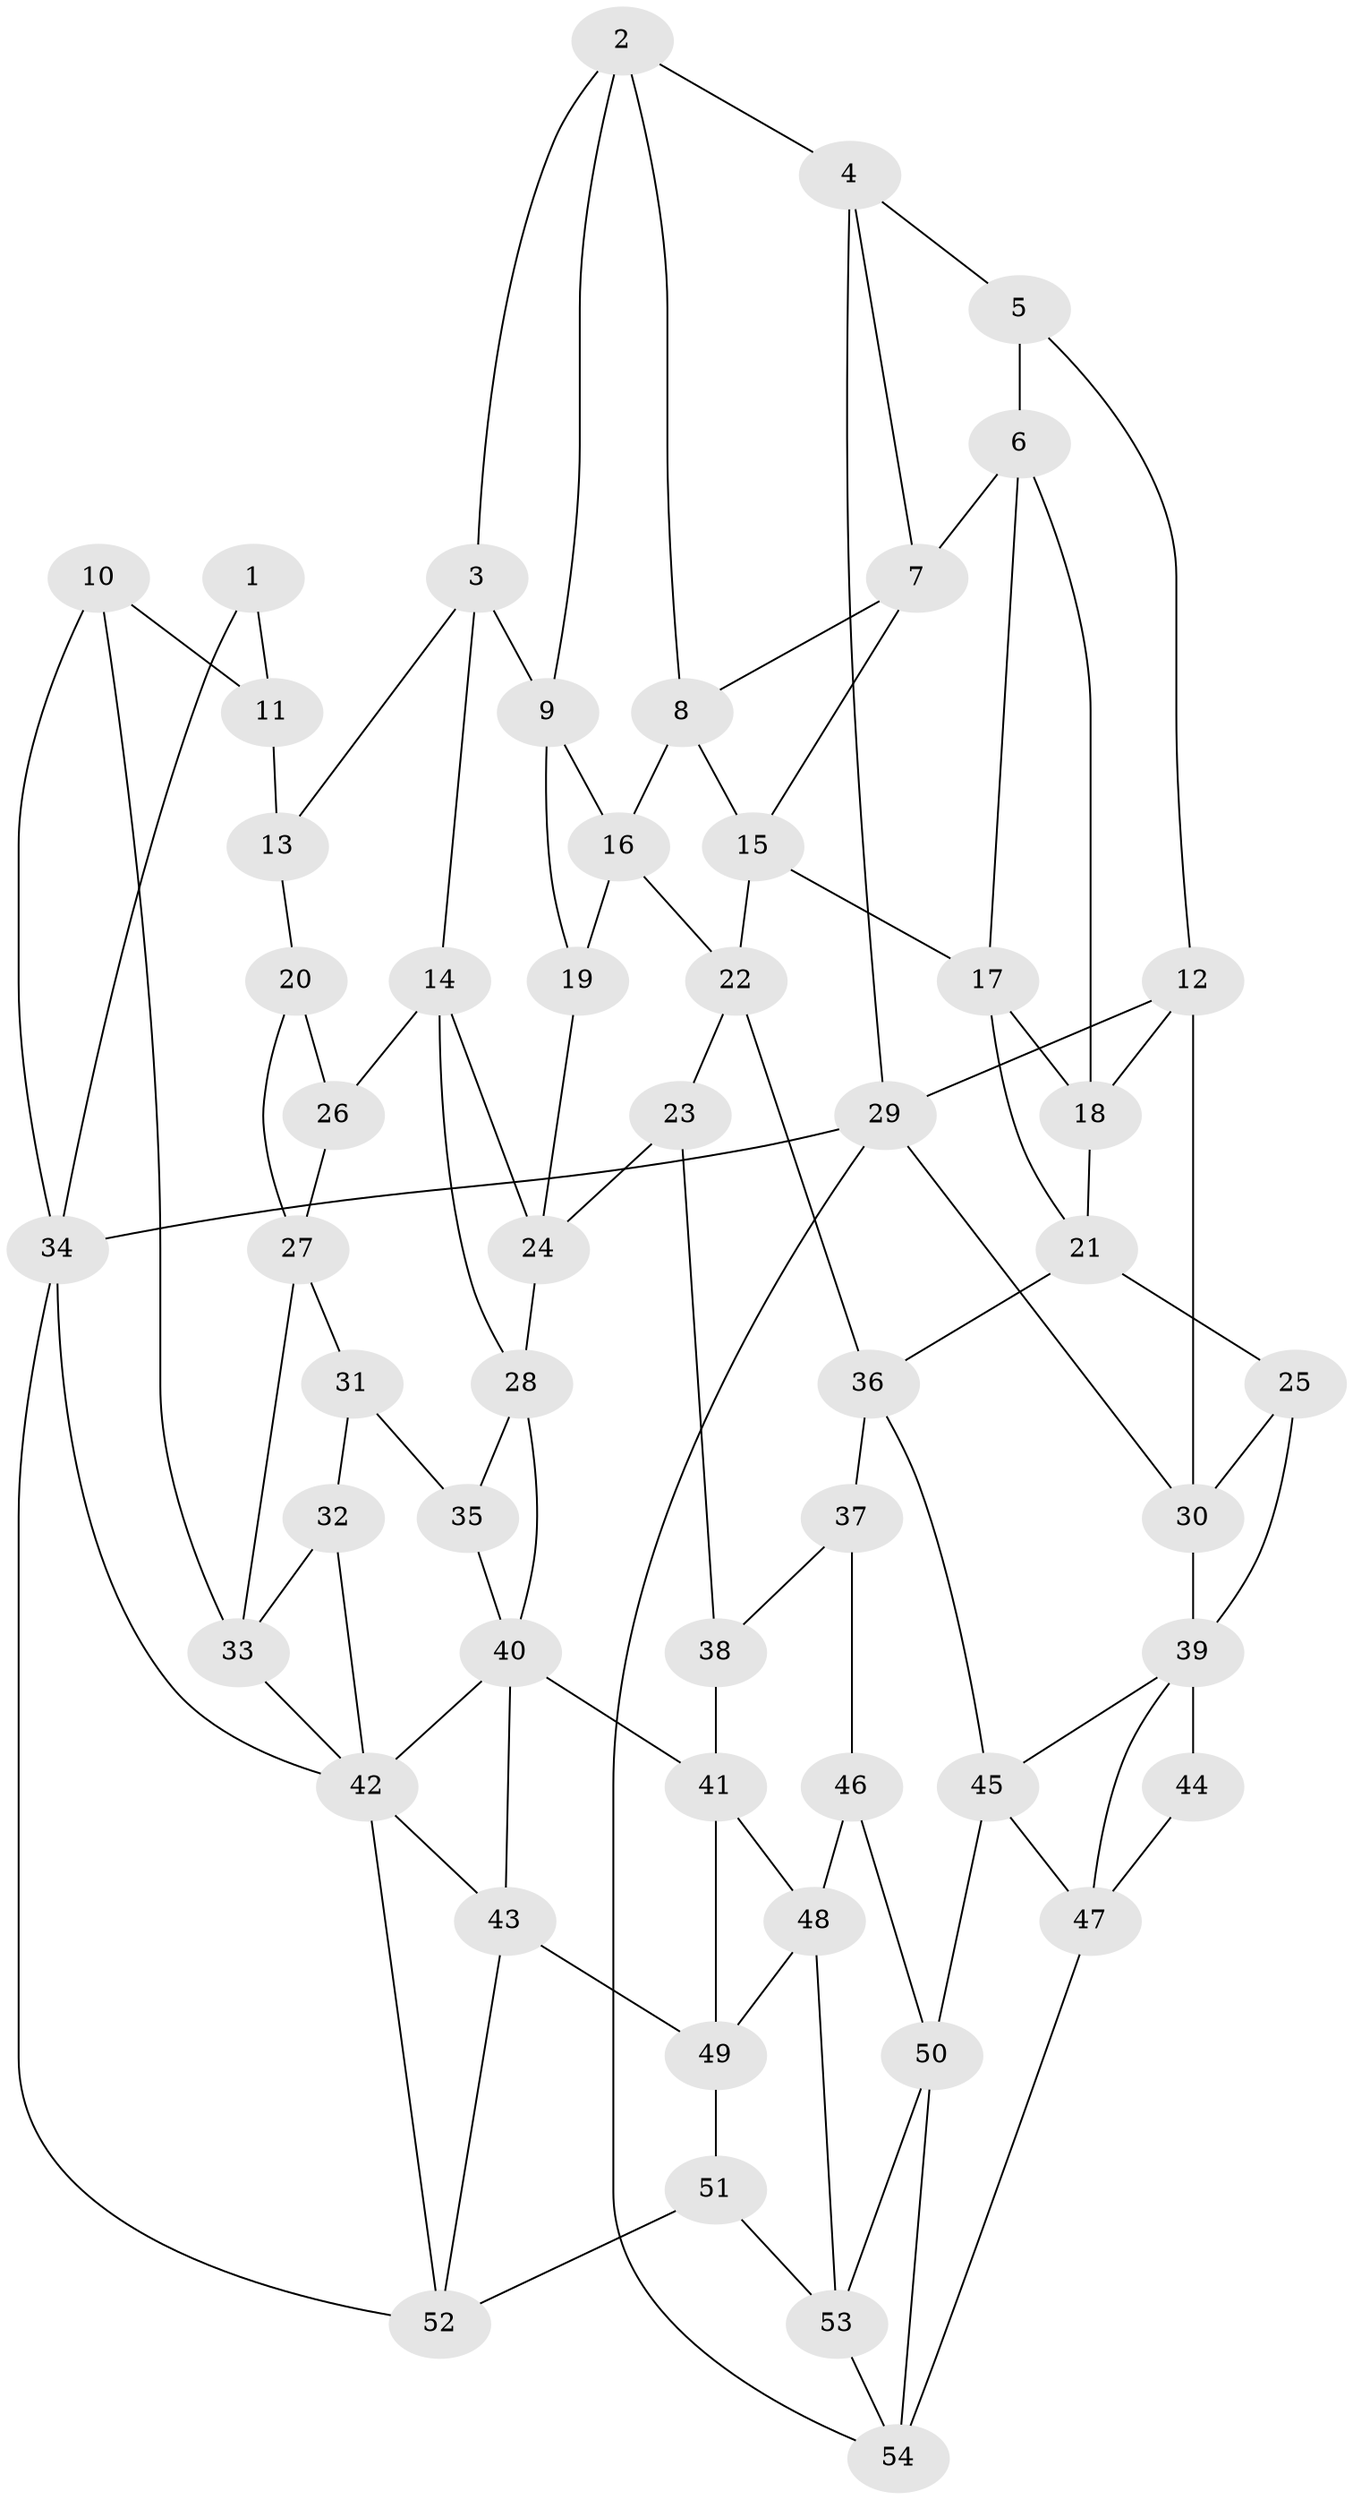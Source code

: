 // original degree distribution, {3: 0.018518518518518517, 4: 0.23148148148148148, 6: 0.21296296296296297, 5: 0.5370370370370371}
// Generated by graph-tools (version 1.1) at 2025/27/03/09/25 03:27:04]
// undirected, 54 vertices, 101 edges
graph export_dot {
graph [start="1"]
  node [color=gray90,style=filled];
  1;
  2;
  3;
  4;
  5;
  6;
  7;
  8;
  9;
  10;
  11;
  12;
  13;
  14;
  15;
  16;
  17;
  18;
  19;
  20;
  21;
  22;
  23;
  24;
  25;
  26;
  27;
  28;
  29;
  30;
  31;
  32;
  33;
  34;
  35;
  36;
  37;
  38;
  39;
  40;
  41;
  42;
  43;
  44;
  45;
  46;
  47;
  48;
  49;
  50;
  51;
  52;
  53;
  54;
  1 -- 11 [weight=1.0];
  1 -- 34 [weight=1.0];
  2 -- 3 [weight=1.0];
  2 -- 4 [weight=1.0];
  2 -- 8 [weight=1.0];
  2 -- 9 [weight=1.0];
  3 -- 9 [weight=1.0];
  3 -- 13 [weight=1.0];
  3 -- 14 [weight=1.0];
  4 -- 5 [weight=1.0];
  4 -- 7 [weight=1.0];
  4 -- 29 [weight=1.0];
  5 -- 6 [weight=1.0];
  5 -- 12 [weight=1.0];
  6 -- 7 [weight=1.0];
  6 -- 17 [weight=1.0];
  6 -- 18 [weight=1.0];
  7 -- 8 [weight=1.0];
  7 -- 15 [weight=1.0];
  8 -- 15 [weight=1.0];
  8 -- 16 [weight=1.0];
  9 -- 16 [weight=1.0];
  9 -- 19 [weight=1.0];
  10 -- 11 [weight=1.0];
  10 -- 33 [weight=1.0];
  10 -- 34 [weight=1.0];
  11 -- 13 [weight=2.0];
  12 -- 18 [weight=1.0];
  12 -- 29 [weight=1.0];
  12 -- 30 [weight=1.0];
  13 -- 20 [weight=1.0];
  14 -- 24 [weight=1.0];
  14 -- 26 [weight=1.0];
  14 -- 28 [weight=1.0];
  15 -- 17 [weight=1.0];
  15 -- 22 [weight=1.0];
  16 -- 19 [weight=1.0];
  16 -- 22 [weight=1.0];
  17 -- 18 [weight=1.0];
  17 -- 21 [weight=1.0];
  18 -- 21 [weight=1.0];
  19 -- 24 [weight=1.0];
  20 -- 26 [weight=2.0];
  20 -- 27 [weight=1.0];
  21 -- 25 [weight=1.0];
  21 -- 36 [weight=1.0];
  22 -- 23 [weight=1.0];
  22 -- 36 [weight=1.0];
  23 -- 24 [weight=1.0];
  23 -- 38 [weight=1.0];
  24 -- 28 [weight=1.0];
  25 -- 30 [weight=1.0];
  25 -- 39 [weight=1.0];
  26 -- 27 [weight=1.0];
  27 -- 31 [weight=1.0];
  27 -- 33 [weight=1.0];
  28 -- 35 [weight=1.0];
  28 -- 40 [weight=1.0];
  29 -- 30 [weight=1.0];
  29 -- 34 [weight=2.0];
  29 -- 54 [weight=1.0];
  30 -- 39 [weight=1.0];
  31 -- 32 [weight=1.0];
  31 -- 35 [weight=2.0];
  32 -- 33 [weight=1.0];
  32 -- 42 [weight=1.0];
  33 -- 42 [weight=1.0];
  34 -- 42 [weight=1.0];
  34 -- 52 [weight=1.0];
  35 -- 40 [weight=1.0];
  36 -- 37 [weight=1.0];
  36 -- 45 [weight=1.0];
  37 -- 38 [weight=1.0];
  37 -- 46 [weight=2.0];
  38 -- 41 [weight=2.0];
  39 -- 44 [weight=2.0];
  39 -- 45 [weight=1.0];
  39 -- 47 [weight=1.0];
  40 -- 41 [weight=2.0];
  40 -- 42 [weight=1.0];
  40 -- 43 [weight=1.0];
  41 -- 48 [weight=1.0];
  41 -- 49 [weight=1.0];
  42 -- 43 [weight=1.0];
  42 -- 52 [weight=1.0];
  43 -- 49 [weight=1.0];
  43 -- 52 [weight=1.0];
  44 -- 47 [weight=1.0];
  45 -- 47 [weight=1.0];
  45 -- 50 [weight=1.0];
  46 -- 48 [weight=1.0];
  46 -- 50 [weight=1.0];
  47 -- 54 [weight=1.0];
  48 -- 49 [weight=1.0];
  48 -- 53 [weight=1.0];
  49 -- 51 [weight=1.0];
  50 -- 53 [weight=1.0];
  50 -- 54 [weight=1.0];
  51 -- 52 [weight=1.0];
  51 -- 53 [weight=1.0];
  53 -- 54 [weight=1.0];
}
